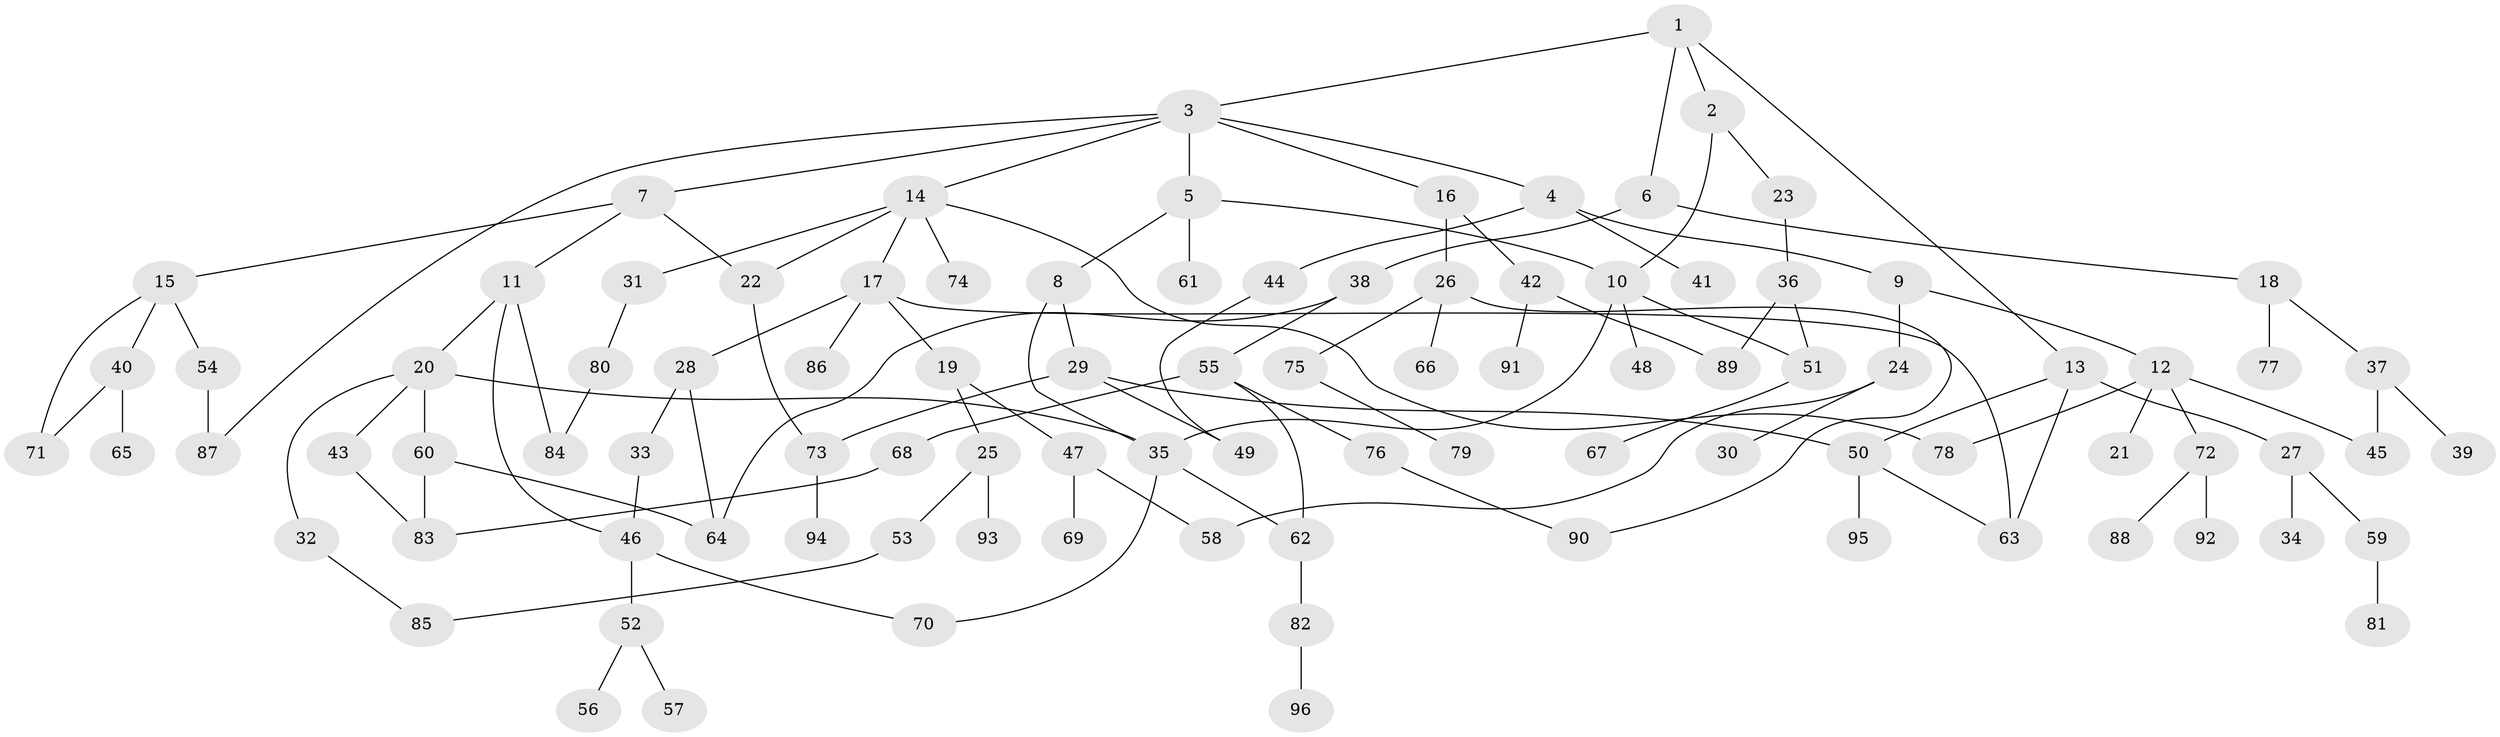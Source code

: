 // coarse degree distribution, {16: 0.020833333333333332, 3: 0.14583333333333334, 7: 0.041666666666666664, 4: 0.10416666666666667, 5: 0.08333333333333333, 8: 0.020833333333333332, 1: 0.3125, 2: 0.2708333333333333}
// Generated by graph-tools (version 1.1) at 2025/54/03/05/25 16:54:47]
// undirected, 96 vertices, 121 edges
graph export_dot {
graph [start="1"]
  node [color=gray90,style=filled];
  1;
  2;
  3;
  4;
  5;
  6;
  7;
  8;
  9;
  10;
  11;
  12;
  13;
  14;
  15;
  16;
  17;
  18;
  19;
  20;
  21;
  22;
  23;
  24;
  25;
  26;
  27;
  28;
  29;
  30;
  31;
  32;
  33;
  34;
  35;
  36;
  37;
  38;
  39;
  40;
  41;
  42;
  43;
  44;
  45;
  46;
  47;
  48;
  49;
  50;
  51;
  52;
  53;
  54;
  55;
  56;
  57;
  58;
  59;
  60;
  61;
  62;
  63;
  64;
  65;
  66;
  67;
  68;
  69;
  70;
  71;
  72;
  73;
  74;
  75;
  76;
  77;
  78;
  79;
  80;
  81;
  82;
  83;
  84;
  85;
  86;
  87;
  88;
  89;
  90;
  91;
  92;
  93;
  94;
  95;
  96;
  1 -- 2;
  1 -- 3;
  1 -- 6;
  1 -- 13;
  2 -- 10;
  2 -- 23;
  3 -- 4;
  3 -- 5;
  3 -- 7;
  3 -- 14;
  3 -- 16;
  3 -- 87;
  4 -- 9;
  4 -- 41;
  4 -- 44;
  5 -- 8;
  5 -- 61;
  5 -- 10;
  6 -- 18;
  6 -- 38;
  7 -- 11;
  7 -- 15;
  7 -- 22;
  8 -- 29;
  8 -- 35;
  9 -- 12;
  9 -- 24;
  10 -- 48;
  10 -- 35;
  10 -- 51;
  11 -- 20;
  11 -- 46;
  11 -- 84;
  12 -- 21;
  12 -- 72;
  12 -- 78;
  12 -- 45;
  13 -- 27;
  13 -- 50;
  13 -- 63;
  14 -- 17;
  14 -- 22;
  14 -- 31;
  14 -- 74;
  14 -- 78;
  15 -- 40;
  15 -- 54;
  15 -- 71;
  16 -- 26;
  16 -- 42;
  17 -- 19;
  17 -- 28;
  17 -- 63;
  17 -- 86;
  18 -- 37;
  18 -- 77;
  19 -- 25;
  19 -- 47;
  20 -- 32;
  20 -- 35;
  20 -- 43;
  20 -- 60;
  22 -- 73;
  23 -- 36;
  24 -- 30;
  24 -- 58;
  25 -- 53;
  25 -- 93;
  26 -- 66;
  26 -- 75;
  26 -- 90;
  27 -- 34;
  27 -- 59;
  28 -- 33;
  28 -- 64;
  29 -- 73;
  29 -- 50;
  29 -- 49;
  31 -- 80;
  32 -- 85;
  33 -- 46;
  35 -- 62;
  35 -- 70;
  36 -- 51;
  36 -- 89;
  37 -- 39;
  37 -- 45;
  38 -- 55;
  38 -- 64;
  40 -- 65;
  40 -- 71;
  42 -- 89;
  42 -- 91;
  43 -- 83;
  44 -- 49;
  46 -- 52;
  46 -- 70;
  47 -- 58;
  47 -- 69;
  50 -- 95;
  50 -- 63;
  51 -- 67;
  52 -- 56;
  52 -- 57;
  53 -- 85;
  54 -- 87;
  55 -- 68;
  55 -- 76;
  55 -- 62;
  59 -- 81;
  60 -- 64;
  60 -- 83;
  62 -- 82;
  68 -- 83;
  72 -- 88;
  72 -- 92;
  73 -- 94;
  75 -- 79;
  76 -- 90;
  80 -- 84;
  82 -- 96;
}
